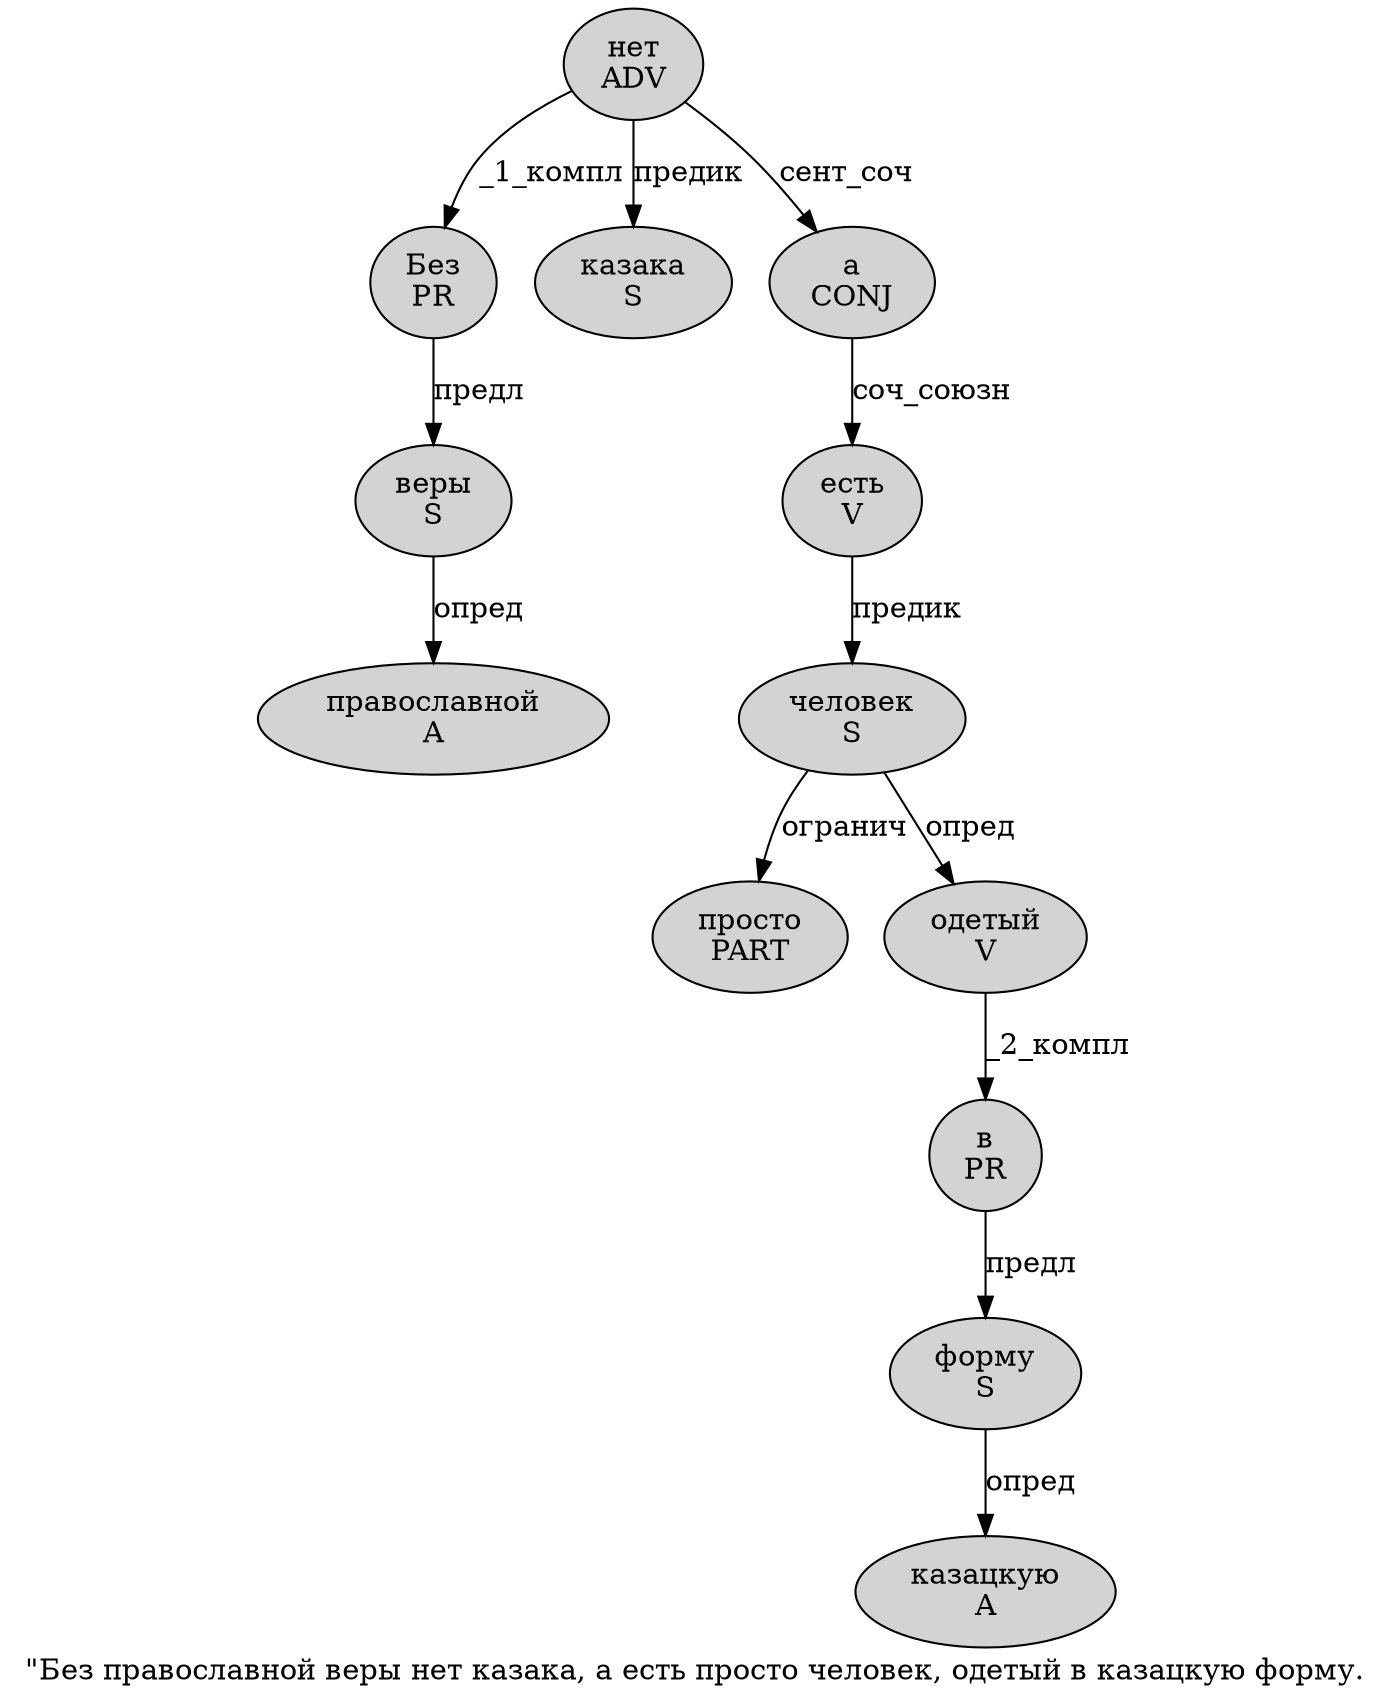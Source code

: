 digraph SENTENCE_1656 {
	graph [label="\"Без православной веры нет казака, а есть просто человек, одетый в казацкую форму."]
	node [style=filled]
		1 [label="Без
PR" color="" fillcolor=lightgray penwidth=1 shape=ellipse]
		2 [label="православной
A" color="" fillcolor=lightgray penwidth=1 shape=ellipse]
		3 [label="веры
S" color="" fillcolor=lightgray penwidth=1 shape=ellipse]
		4 [label="нет
ADV" color="" fillcolor=lightgray penwidth=1 shape=ellipse]
		5 [label="казака
S" color="" fillcolor=lightgray penwidth=1 shape=ellipse]
		7 [label="а
CONJ" color="" fillcolor=lightgray penwidth=1 shape=ellipse]
		8 [label="есть
V" color="" fillcolor=lightgray penwidth=1 shape=ellipse]
		9 [label="просто
PART" color="" fillcolor=lightgray penwidth=1 shape=ellipse]
		10 [label="человек
S" color="" fillcolor=lightgray penwidth=1 shape=ellipse]
		12 [label="одетый
V" color="" fillcolor=lightgray penwidth=1 shape=ellipse]
		13 [label="в
PR" color="" fillcolor=lightgray penwidth=1 shape=ellipse]
		14 [label="казацкую
A" color="" fillcolor=lightgray penwidth=1 shape=ellipse]
		15 [label="форму
S" color="" fillcolor=lightgray penwidth=1 shape=ellipse]
			12 -> 13 [label="_2_компл"]
			8 -> 10 [label="предик"]
			10 -> 9 [label="огранич"]
			10 -> 12 [label="опред"]
			1 -> 3 [label="предл"]
			13 -> 15 [label="предл"]
			7 -> 8 [label="соч_союзн"]
			3 -> 2 [label="опред"]
			4 -> 1 [label="_1_компл"]
			4 -> 5 [label="предик"]
			4 -> 7 [label="сент_соч"]
			15 -> 14 [label="опред"]
}